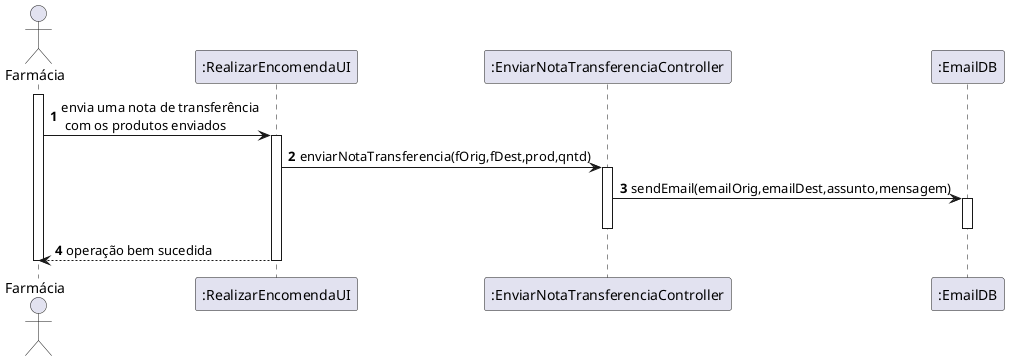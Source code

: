 @startuml
autonumber

actor "Farmácia" as FARM
participant ":RealizarEncomendaUI" as UI
participant ":EnviarNotaTransferenciaController" as CTL
participant ":EmailDB" as EDB

activate FARM
FARM -> UI : envia uma nota de transferência\n com os produtos enviados
activate UI
UI -> CTL : enviarNotaTransferencia(fOrig,fDest,prod,qntd)
activate CTL

CTL -> EDB : sendEmail(emailOrig,emailDest,assunto,mensagem)
activate EDB

deactivate EDB

deactivate CTL

UI --> FARM : operação bem sucedida
deactivate UI

deactivate FARM
@enduml
